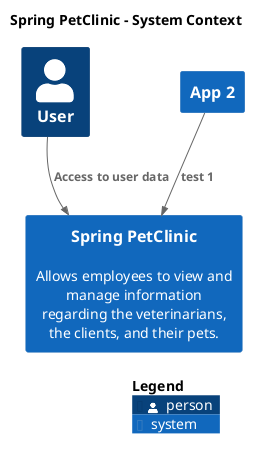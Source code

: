 @startuml
set separator none
title Spring PetClinic - System Context

top to bottom direction

!include <C4/C4>
!include <C4/C4_Context>

Person(User, "User", $descr="", $tags="", $link="")
System(App2, "App 2", $descr="", $tags="", $link="")
System(SpringPetClinic, "Spring PetClinic", $descr="Allows employees to view and manage information regarding the veterinarians, the clients, and their pets.", $tags="", $link="")

Rel(App2, SpringPetClinic, "test 1", $techn="", $tags="", $link="")
Rel(User, SpringPetClinic, "Access to user data", $techn="", $tags="", $link="")

SHOW_LEGEND(true)
@enduml
